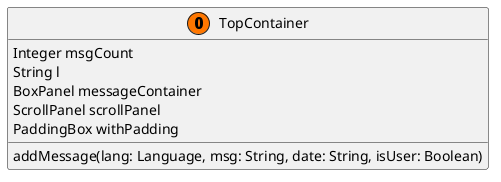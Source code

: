 @startuml
'https://plantuml.com/class-diagram

class TopContainer << (O, #FF7700) >> {
Integer msgCount
String l
BoxPanel messageContainer
ScrollPanel scrollPanel
PaddingBox withPadding
addMessage(lang: Language, msg: String, date: String, isUser: Boolean)
}

@enduml